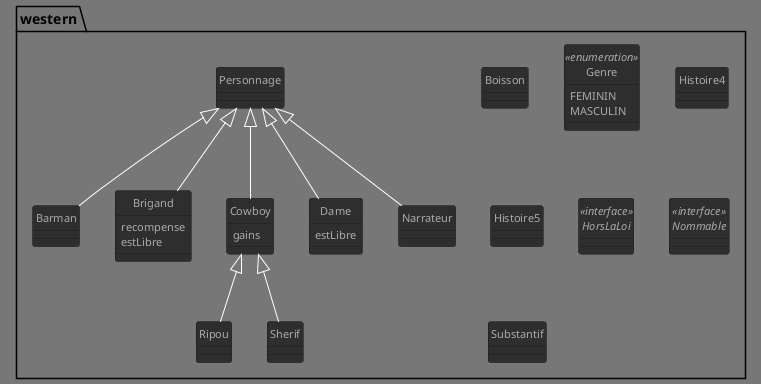 @startuml
!theme reddress-darkgreen
skinparam style strictuml

package western {
class Barman extends western.Personnage {

}
class Boisson {

}
class Brigand extends western.Personnage {
recompense
estLibre

}
class Cowboy extends western.Personnage {
gains

}
class Dame extends western.Personnage {
estLibre

}
enum Genre <<enumeration>> {
FEMININ
MASCULIN

}
class Histoire4 {

}
class Histoire5 {

}
interface HorsLaLoi <<interface>>
class Narrateur extends western.Personnage {

}
interface Nommable <<interface>>
class Personnage {

}
class Ripou extends western.Cowboy {

}
class Sherif extends western.Cowboy {

}
class Substantif {

}

@enduml

